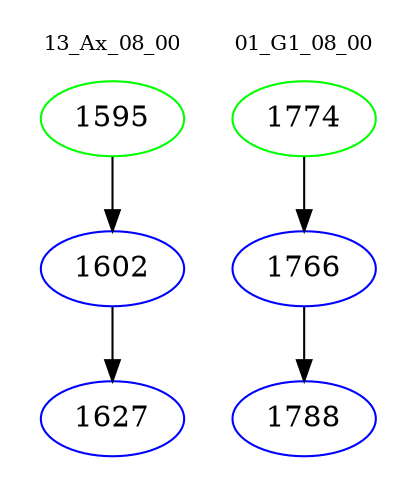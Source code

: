 digraph{
subgraph cluster_0 {
color = white
label = "13_Ax_08_00";
fontsize=10;
T0_1595 [label="1595", color="green"]
T0_1595 -> T0_1602 [color="black"]
T0_1602 [label="1602", color="blue"]
T0_1602 -> T0_1627 [color="black"]
T0_1627 [label="1627", color="blue"]
}
subgraph cluster_1 {
color = white
label = "01_G1_08_00";
fontsize=10;
T1_1774 [label="1774", color="green"]
T1_1774 -> T1_1766 [color="black"]
T1_1766 [label="1766", color="blue"]
T1_1766 -> T1_1788 [color="black"]
T1_1788 [label="1788", color="blue"]
}
}
